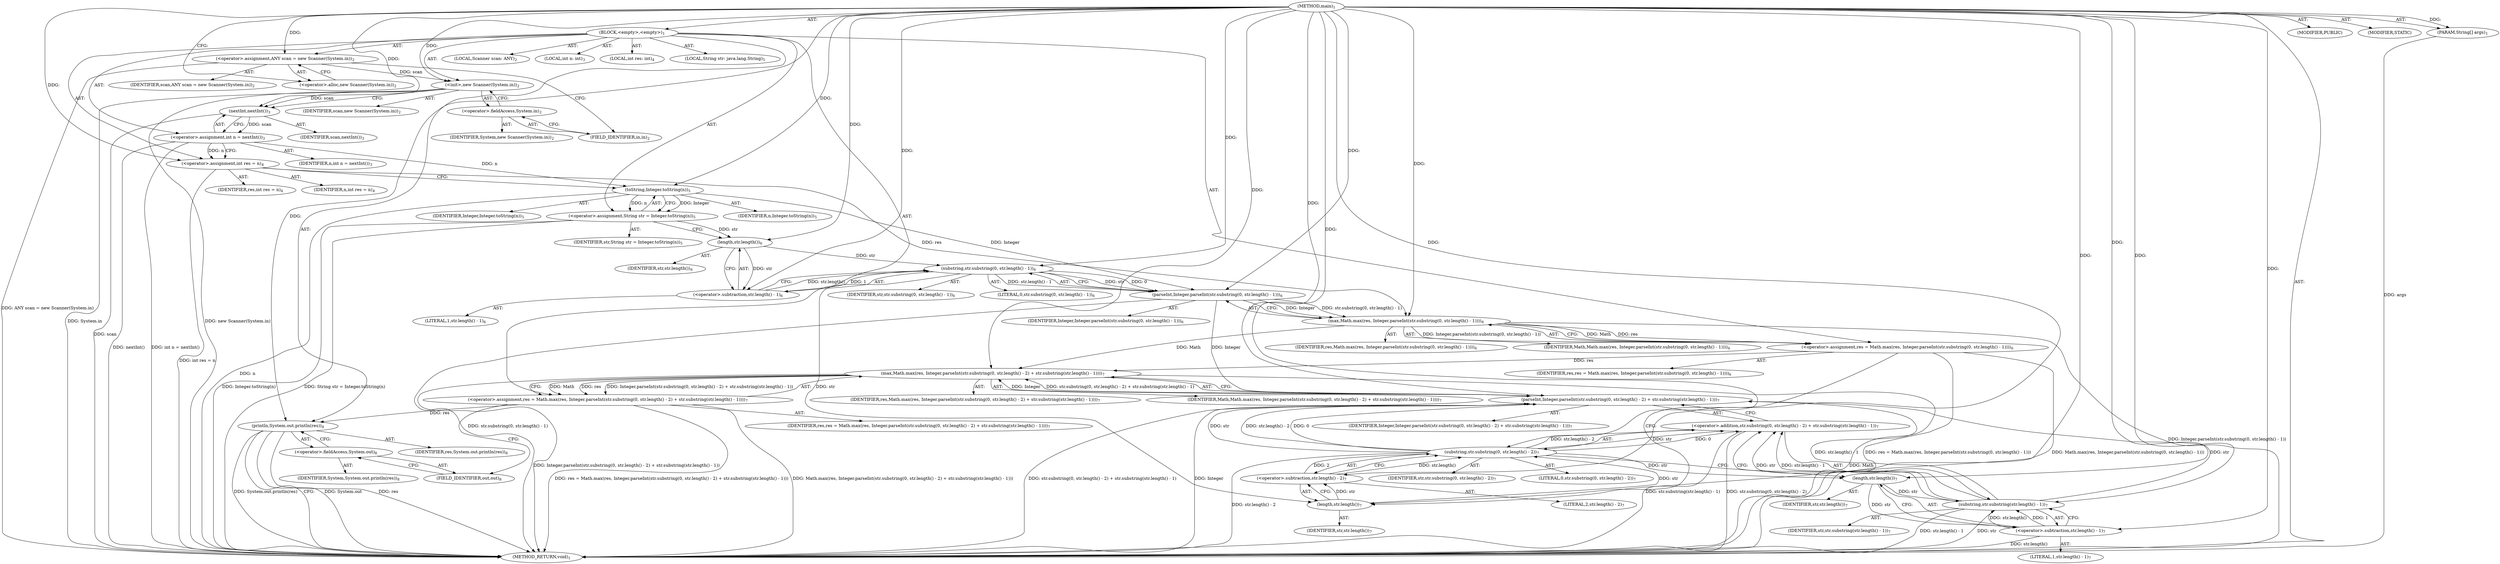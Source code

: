 digraph "main" {  
"19" [label = <(METHOD,main)<SUB>1</SUB>> ]
"20" [label = <(PARAM,String[] args)<SUB>1</SUB>> ]
"21" [label = <(BLOCK,&lt;empty&gt;,&lt;empty&gt;)<SUB>1</SUB>> ]
"4" [label = <(LOCAL,Scanner scan: ANY)<SUB>2</SUB>> ]
"22" [label = <(&lt;operator&gt;.assignment,ANY scan = new Scanner(System.in))<SUB>2</SUB>> ]
"23" [label = <(IDENTIFIER,scan,ANY scan = new Scanner(System.in))<SUB>2</SUB>> ]
"24" [label = <(&lt;operator&gt;.alloc,new Scanner(System.in))<SUB>2</SUB>> ]
"25" [label = <(&lt;init&gt;,new Scanner(System.in))<SUB>2</SUB>> ]
"3" [label = <(IDENTIFIER,scan,new Scanner(System.in))<SUB>2</SUB>> ]
"26" [label = <(&lt;operator&gt;.fieldAccess,System.in)<SUB>2</SUB>> ]
"27" [label = <(IDENTIFIER,System,new Scanner(System.in))<SUB>2</SUB>> ]
"28" [label = <(FIELD_IDENTIFIER,in,in)<SUB>2</SUB>> ]
"29" [label = <(LOCAL,int n: int)<SUB>3</SUB>> ]
"30" [label = <(&lt;operator&gt;.assignment,int n = nextInt())<SUB>3</SUB>> ]
"31" [label = <(IDENTIFIER,n,int n = nextInt())<SUB>3</SUB>> ]
"32" [label = <(nextInt,nextInt())<SUB>3</SUB>> ]
"33" [label = <(IDENTIFIER,scan,nextInt())<SUB>3</SUB>> ]
"34" [label = <(LOCAL,int res: int)<SUB>4</SUB>> ]
"35" [label = <(&lt;operator&gt;.assignment,int res = n)<SUB>4</SUB>> ]
"36" [label = <(IDENTIFIER,res,int res = n)<SUB>4</SUB>> ]
"37" [label = <(IDENTIFIER,n,int res = n)<SUB>4</SUB>> ]
"38" [label = <(LOCAL,String str: java.lang.String)<SUB>5</SUB>> ]
"39" [label = <(&lt;operator&gt;.assignment,String str = Integer.toString(n))<SUB>5</SUB>> ]
"40" [label = <(IDENTIFIER,str,String str = Integer.toString(n))<SUB>5</SUB>> ]
"41" [label = <(toString,Integer.toString(n))<SUB>5</SUB>> ]
"42" [label = <(IDENTIFIER,Integer,Integer.toString(n))<SUB>5</SUB>> ]
"43" [label = <(IDENTIFIER,n,Integer.toString(n))<SUB>5</SUB>> ]
"44" [label = <(&lt;operator&gt;.assignment,res = Math.max(res, Integer.parseInt(str.substring(0, str.length() - 1))))<SUB>6</SUB>> ]
"45" [label = <(IDENTIFIER,res,res = Math.max(res, Integer.parseInt(str.substring(0, str.length() - 1))))<SUB>6</SUB>> ]
"46" [label = <(max,Math.max(res, Integer.parseInt(str.substring(0, str.length() - 1))))<SUB>6</SUB>> ]
"47" [label = <(IDENTIFIER,Math,Math.max(res, Integer.parseInt(str.substring(0, str.length() - 1))))<SUB>6</SUB>> ]
"48" [label = <(IDENTIFIER,res,Math.max(res, Integer.parseInt(str.substring(0, str.length() - 1))))<SUB>6</SUB>> ]
"49" [label = <(parseInt,Integer.parseInt(str.substring(0, str.length() - 1)))<SUB>6</SUB>> ]
"50" [label = <(IDENTIFIER,Integer,Integer.parseInt(str.substring(0, str.length() - 1)))<SUB>6</SUB>> ]
"51" [label = <(substring,str.substring(0, str.length() - 1))<SUB>6</SUB>> ]
"52" [label = <(IDENTIFIER,str,str.substring(0, str.length() - 1))<SUB>6</SUB>> ]
"53" [label = <(LITERAL,0,str.substring(0, str.length() - 1))<SUB>6</SUB>> ]
"54" [label = <(&lt;operator&gt;.subtraction,str.length() - 1)<SUB>6</SUB>> ]
"55" [label = <(length,str.length())<SUB>6</SUB>> ]
"56" [label = <(IDENTIFIER,str,str.length())<SUB>6</SUB>> ]
"57" [label = <(LITERAL,1,str.length() - 1)<SUB>6</SUB>> ]
"58" [label = <(&lt;operator&gt;.assignment,res = Math.max(res, Integer.parseInt(str.substring(0, str.length() - 2) + str.substring(str.length() - 1))))<SUB>7</SUB>> ]
"59" [label = <(IDENTIFIER,res,res = Math.max(res, Integer.parseInt(str.substring(0, str.length() - 2) + str.substring(str.length() - 1))))<SUB>7</SUB>> ]
"60" [label = <(max,Math.max(res, Integer.parseInt(str.substring(0, str.length() - 2) + str.substring(str.length() - 1))))<SUB>7</SUB>> ]
"61" [label = <(IDENTIFIER,Math,Math.max(res, Integer.parseInt(str.substring(0, str.length() - 2) + str.substring(str.length() - 1))))<SUB>7</SUB>> ]
"62" [label = <(IDENTIFIER,res,Math.max(res, Integer.parseInt(str.substring(0, str.length() - 2) + str.substring(str.length() - 1))))<SUB>7</SUB>> ]
"63" [label = <(parseInt,Integer.parseInt(str.substring(0, str.length() - 2) + str.substring(str.length() - 1)))<SUB>7</SUB>> ]
"64" [label = <(IDENTIFIER,Integer,Integer.parseInt(str.substring(0, str.length() - 2) + str.substring(str.length() - 1)))<SUB>7</SUB>> ]
"65" [label = <(&lt;operator&gt;.addition,str.substring(0, str.length() - 2) + str.substring(str.length() - 1))<SUB>7</SUB>> ]
"66" [label = <(substring,str.substring(0, str.length() - 2))<SUB>7</SUB>> ]
"67" [label = <(IDENTIFIER,str,str.substring(0, str.length() - 2))<SUB>7</SUB>> ]
"68" [label = <(LITERAL,0,str.substring(0, str.length() - 2))<SUB>7</SUB>> ]
"69" [label = <(&lt;operator&gt;.subtraction,str.length() - 2)<SUB>7</SUB>> ]
"70" [label = <(length,str.length())<SUB>7</SUB>> ]
"71" [label = <(IDENTIFIER,str,str.length())<SUB>7</SUB>> ]
"72" [label = <(LITERAL,2,str.length() - 2)<SUB>7</SUB>> ]
"73" [label = <(substring,str.substring(str.length() - 1))<SUB>7</SUB>> ]
"74" [label = <(IDENTIFIER,str,str.substring(str.length() - 1))<SUB>7</SUB>> ]
"75" [label = <(&lt;operator&gt;.subtraction,str.length() - 1)<SUB>7</SUB>> ]
"76" [label = <(length,str.length())<SUB>7</SUB>> ]
"77" [label = <(IDENTIFIER,str,str.length())<SUB>7</SUB>> ]
"78" [label = <(LITERAL,1,str.length() - 1)<SUB>7</SUB>> ]
"79" [label = <(println,System.out.println(res))<SUB>8</SUB>> ]
"80" [label = <(&lt;operator&gt;.fieldAccess,System.out)<SUB>8</SUB>> ]
"81" [label = <(IDENTIFIER,System,System.out.println(res))<SUB>8</SUB>> ]
"82" [label = <(FIELD_IDENTIFIER,out,out)<SUB>8</SUB>> ]
"83" [label = <(IDENTIFIER,res,System.out.println(res))<SUB>8</SUB>> ]
"84" [label = <(MODIFIER,PUBLIC)> ]
"85" [label = <(MODIFIER,STATIC)> ]
"86" [label = <(METHOD_RETURN,void)<SUB>1</SUB>> ]
  "19" -> "20"  [ label = "AST: "] 
  "19" -> "21"  [ label = "AST: "] 
  "19" -> "84"  [ label = "AST: "] 
  "19" -> "85"  [ label = "AST: "] 
  "19" -> "86"  [ label = "AST: "] 
  "21" -> "4"  [ label = "AST: "] 
  "21" -> "22"  [ label = "AST: "] 
  "21" -> "25"  [ label = "AST: "] 
  "21" -> "29"  [ label = "AST: "] 
  "21" -> "30"  [ label = "AST: "] 
  "21" -> "34"  [ label = "AST: "] 
  "21" -> "35"  [ label = "AST: "] 
  "21" -> "38"  [ label = "AST: "] 
  "21" -> "39"  [ label = "AST: "] 
  "21" -> "44"  [ label = "AST: "] 
  "21" -> "58"  [ label = "AST: "] 
  "21" -> "79"  [ label = "AST: "] 
  "22" -> "23"  [ label = "AST: "] 
  "22" -> "24"  [ label = "AST: "] 
  "25" -> "3"  [ label = "AST: "] 
  "25" -> "26"  [ label = "AST: "] 
  "26" -> "27"  [ label = "AST: "] 
  "26" -> "28"  [ label = "AST: "] 
  "30" -> "31"  [ label = "AST: "] 
  "30" -> "32"  [ label = "AST: "] 
  "32" -> "33"  [ label = "AST: "] 
  "35" -> "36"  [ label = "AST: "] 
  "35" -> "37"  [ label = "AST: "] 
  "39" -> "40"  [ label = "AST: "] 
  "39" -> "41"  [ label = "AST: "] 
  "41" -> "42"  [ label = "AST: "] 
  "41" -> "43"  [ label = "AST: "] 
  "44" -> "45"  [ label = "AST: "] 
  "44" -> "46"  [ label = "AST: "] 
  "46" -> "47"  [ label = "AST: "] 
  "46" -> "48"  [ label = "AST: "] 
  "46" -> "49"  [ label = "AST: "] 
  "49" -> "50"  [ label = "AST: "] 
  "49" -> "51"  [ label = "AST: "] 
  "51" -> "52"  [ label = "AST: "] 
  "51" -> "53"  [ label = "AST: "] 
  "51" -> "54"  [ label = "AST: "] 
  "54" -> "55"  [ label = "AST: "] 
  "54" -> "57"  [ label = "AST: "] 
  "55" -> "56"  [ label = "AST: "] 
  "58" -> "59"  [ label = "AST: "] 
  "58" -> "60"  [ label = "AST: "] 
  "60" -> "61"  [ label = "AST: "] 
  "60" -> "62"  [ label = "AST: "] 
  "60" -> "63"  [ label = "AST: "] 
  "63" -> "64"  [ label = "AST: "] 
  "63" -> "65"  [ label = "AST: "] 
  "65" -> "66"  [ label = "AST: "] 
  "65" -> "73"  [ label = "AST: "] 
  "66" -> "67"  [ label = "AST: "] 
  "66" -> "68"  [ label = "AST: "] 
  "66" -> "69"  [ label = "AST: "] 
  "69" -> "70"  [ label = "AST: "] 
  "69" -> "72"  [ label = "AST: "] 
  "70" -> "71"  [ label = "AST: "] 
  "73" -> "74"  [ label = "AST: "] 
  "73" -> "75"  [ label = "AST: "] 
  "75" -> "76"  [ label = "AST: "] 
  "75" -> "78"  [ label = "AST: "] 
  "76" -> "77"  [ label = "AST: "] 
  "79" -> "80"  [ label = "AST: "] 
  "79" -> "83"  [ label = "AST: "] 
  "80" -> "81"  [ label = "AST: "] 
  "80" -> "82"  [ label = "AST: "] 
  "22" -> "28"  [ label = "CFG: "] 
  "25" -> "32"  [ label = "CFG: "] 
  "30" -> "35"  [ label = "CFG: "] 
  "35" -> "41"  [ label = "CFG: "] 
  "39" -> "55"  [ label = "CFG: "] 
  "44" -> "70"  [ label = "CFG: "] 
  "58" -> "82"  [ label = "CFG: "] 
  "79" -> "86"  [ label = "CFG: "] 
  "24" -> "22"  [ label = "CFG: "] 
  "26" -> "25"  [ label = "CFG: "] 
  "32" -> "30"  [ label = "CFG: "] 
  "41" -> "39"  [ label = "CFG: "] 
  "46" -> "44"  [ label = "CFG: "] 
  "60" -> "58"  [ label = "CFG: "] 
  "80" -> "79"  [ label = "CFG: "] 
  "28" -> "26"  [ label = "CFG: "] 
  "49" -> "46"  [ label = "CFG: "] 
  "63" -> "60"  [ label = "CFG: "] 
  "82" -> "80"  [ label = "CFG: "] 
  "51" -> "49"  [ label = "CFG: "] 
  "65" -> "63"  [ label = "CFG: "] 
  "54" -> "51"  [ label = "CFG: "] 
  "66" -> "76"  [ label = "CFG: "] 
  "73" -> "65"  [ label = "CFG: "] 
  "55" -> "54"  [ label = "CFG: "] 
  "69" -> "66"  [ label = "CFG: "] 
  "75" -> "73"  [ label = "CFG: "] 
  "70" -> "69"  [ label = "CFG: "] 
  "76" -> "75"  [ label = "CFG: "] 
  "19" -> "24"  [ label = "CFG: "] 
  "20" -> "86"  [ label = "DDG: args"] 
  "22" -> "86"  [ label = "DDG: ANY scan = new Scanner(System.in)"] 
  "25" -> "86"  [ label = "DDG: System.in"] 
  "25" -> "86"  [ label = "DDG: new Scanner(System.in)"] 
  "32" -> "86"  [ label = "DDG: scan"] 
  "30" -> "86"  [ label = "DDG: nextInt()"] 
  "30" -> "86"  [ label = "DDG: int n = nextInt()"] 
  "35" -> "86"  [ label = "DDG: int res = n"] 
  "41" -> "86"  [ label = "DDG: n"] 
  "39" -> "86"  [ label = "DDG: Integer.toString(n)"] 
  "39" -> "86"  [ label = "DDG: String str = Integer.toString(n)"] 
  "49" -> "86"  [ label = "DDG: str.substring(0, str.length() - 1)"] 
  "46" -> "86"  [ label = "DDG: Integer.parseInt(str.substring(0, str.length() - 1))"] 
  "44" -> "86"  [ label = "DDG: Math.max(res, Integer.parseInt(str.substring(0, str.length() - 1)))"] 
  "44" -> "86"  [ label = "DDG: res = Math.max(res, Integer.parseInt(str.substring(0, str.length() - 1)))"] 
  "60" -> "86"  [ label = "DDG: Math"] 
  "63" -> "86"  [ label = "DDG: Integer"] 
  "66" -> "86"  [ label = "DDG: str.length() - 2"] 
  "65" -> "86"  [ label = "DDG: str.substring(0, str.length() - 2)"] 
  "73" -> "86"  [ label = "DDG: str"] 
  "75" -> "86"  [ label = "DDG: str.length()"] 
  "73" -> "86"  [ label = "DDG: str.length() - 1"] 
  "65" -> "86"  [ label = "DDG: str.substring(str.length() - 1)"] 
  "63" -> "86"  [ label = "DDG: str.substring(0, str.length() - 2) + str.substring(str.length() - 1)"] 
  "60" -> "86"  [ label = "DDG: Integer.parseInt(str.substring(0, str.length() - 2) + str.substring(str.length() - 1))"] 
  "58" -> "86"  [ label = "DDG: Math.max(res, Integer.parseInt(str.substring(0, str.length() - 2) + str.substring(str.length() - 1)))"] 
  "58" -> "86"  [ label = "DDG: res = Math.max(res, Integer.parseInt(str.substring(0, str.length() - 2) + str.substring(str.length() - 1)))"] 
  "79" -> "86"  [ label = "DDG: System.out"] 
  "79" -> "86"  [ label = "DDG: res"] 
  "79" -> "86"  [ label = "DDG: System.out.println(res)"] 
  "19" -> "20"  [ label = "DDG: "] 
  "19" -> "22"  [ label = "DDG: "] 
  "32" -> "30"  [ label = "DDG: scan"] 
  "30" -> "35"  [ label = "DDG: n"] 
  "19" -> "35"  [ label = "DDG: "] 
  "41" -> "39"  [ label = "DDG: Integer"] 
  "41" -> "39"  [ label = "DDG: n"] 
  "46" -> "44"  [ label = "DDG: Math"] 
  "46" -> "44"  [ label = "DDG: res"] 
  "46" -> "44"  [ label = "DDG: Integer.parseInt(str.substring(0, str.length() - 1))"] 
  "60" -> "58"  [ label = "DDG: Math"] 
  "60" -> "58"  [ label = "DDG: res"] 
  "60" -> "58"  [ label = "DDG: Integer.parseInt(str.substring(0, str.length() - 2) + str.substring(str.length() - 1))"] 
  "22" -> "25"  [ label = "DDG: scan"] 
  "19" -> "25"  [ label = "DDG: "] 
  "58" -> "79"  [ label = "DDG: res"] 
  "19" -> "79"  [ label = "DDG: "] 
  "25" -> "32"  [ label = "DDG: scan"] 
  "19" -> "32"  [ label = "DDG: "] 
  "19" -> "41"  [ label = "DDG: "] 
  "30" -> "41"  [ label = "DDG: n"] 
  "19" -> "46"  [ label = "DDG: "] 
  "35" -> "46"  [ label = "DDG: res"] 
  "49" -> "46"  [ label = "DDG: Integer"] 
  "49" -> "46"  [ label = "DDG: str.substring(0, str.length() - 1)"] 
  "46" -> "60"  [ label = "DDG: Math"] 
  "19" -> "60"  [ label = "DDG: "] 
  "44" -> "60"  [ label = "DDG: res"] 
  "63" -> "60"  [ label = "DDG: Integer"] 
  "63" -> "60"  [ label = "DDG: str.substring(0, str.length() - 2) + str.substring(str.length() - 1)"] 
  "41" -> "49"  [ label = "DDG: Integer"] 
  "19" -> "49"  [ label = "DDG: "] 
  "51" -> "49"  [ label = "DDG: str"] 
  "51" -> "49"  [ label = "DDG: 0"] 
  "51" -> "49"  [ label = "DDG: str.length() - 1"] 
  "49" -> "63"  [ label = "DDG: Integer"] 
  "19" -> "63"  [ label = "DDG: "] 
  "66" -> "63"  [ label = "DDG: str"] 
  "66" -> "63"  [ label = "DDG: 0"] 
  "66" -> "63"  [ label = "DDG: str.length() - 2"] 
  "73" -> "63"  [ label = "DDG: str"] 
  "73" -> "63"  [ label = "DDG: str.length() - 1"] 
  "55" -> "51"  [ label = "DDG: str"] 
  "19" -> "51"  [ label = "DDG: "] 
  "54" -> "51"  [ label = "DDG: str.length()"] 
  "54" -> "51"  [ label = "DDG: 1"] 
  "66" -> "65"  [ label = "DDG: str"] 
  "66" -> "65"  [ label = "DDG: 0"] 
  "66" -> "65"  [ label = "DDG: str.length() - 2"] 
  "73" -> "65"  [ label = "DDG: str"] 
  "73" -> "65"  [ label = "DDG: str.length() - 1"] 
  "55" -> "54"  [ label = "DDG: str"] 
  "19" -> "54"  [ label = "DDG: "] 
  "70" -> "66"  [ label = "DDG: str"] 
  "19" -> "66"  [ label = "DDG: "] 
  "69" -> "66"  [ label = "DDG: str.length()"] 
  "69" -> "66"  [ label = "DDG: 2"] 
  "76" -> "73"  [ label = "DDG: str"] 
  "19" -> "73"  [ label = "DDG: "] 
  "75" -> "73"  [ label = "DDG: str.length()"] 
  "75" -> "73"  [ label = "DDG: 1"] 
  "39" -> "55"  [ label = "DDG: str"] 
  "19" -> "55"  [ label = "DDG: "] 
  "70" -> "69"  [ label = "DDG: str"] 
  "19" -> "69"  [ label = "DDG: "] 
  "76" -> "75"  [ label = "DDG: str"] 
  "19" -> "75"  [ label = "DDG: "] 
  "51" -> "70"  [ label = "DDG: str"] 
  "19" -> "70"  [ label = "DDG: "] 
  "66" -> "76"  [ label = "DDG: str"] 
  "19" -> "76"  [ label = "DDG: "] 
}
